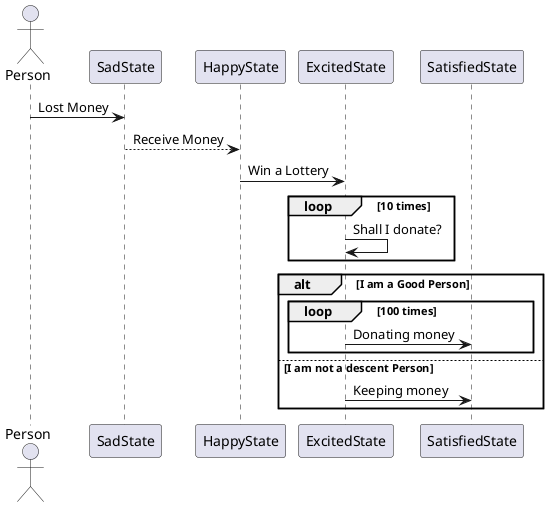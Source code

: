 @startuml

    actor Person

    Person -> SadState : Lost Money
    SadState --> HappyState : Receive Money

    HappyState -> ExcitedState : Win a Lottery

    loop 10 times
        ExcitedState -> ExcitedState : Shall I donate?
    end

    alt I am a Good Person 
        loop 100 times
            ExcitedState -> SatisfiedState : Donating money
        end
    else  I am not a descent Person

        ExcitedState -> SatisfiedState : Keeping money
    end
@enduml